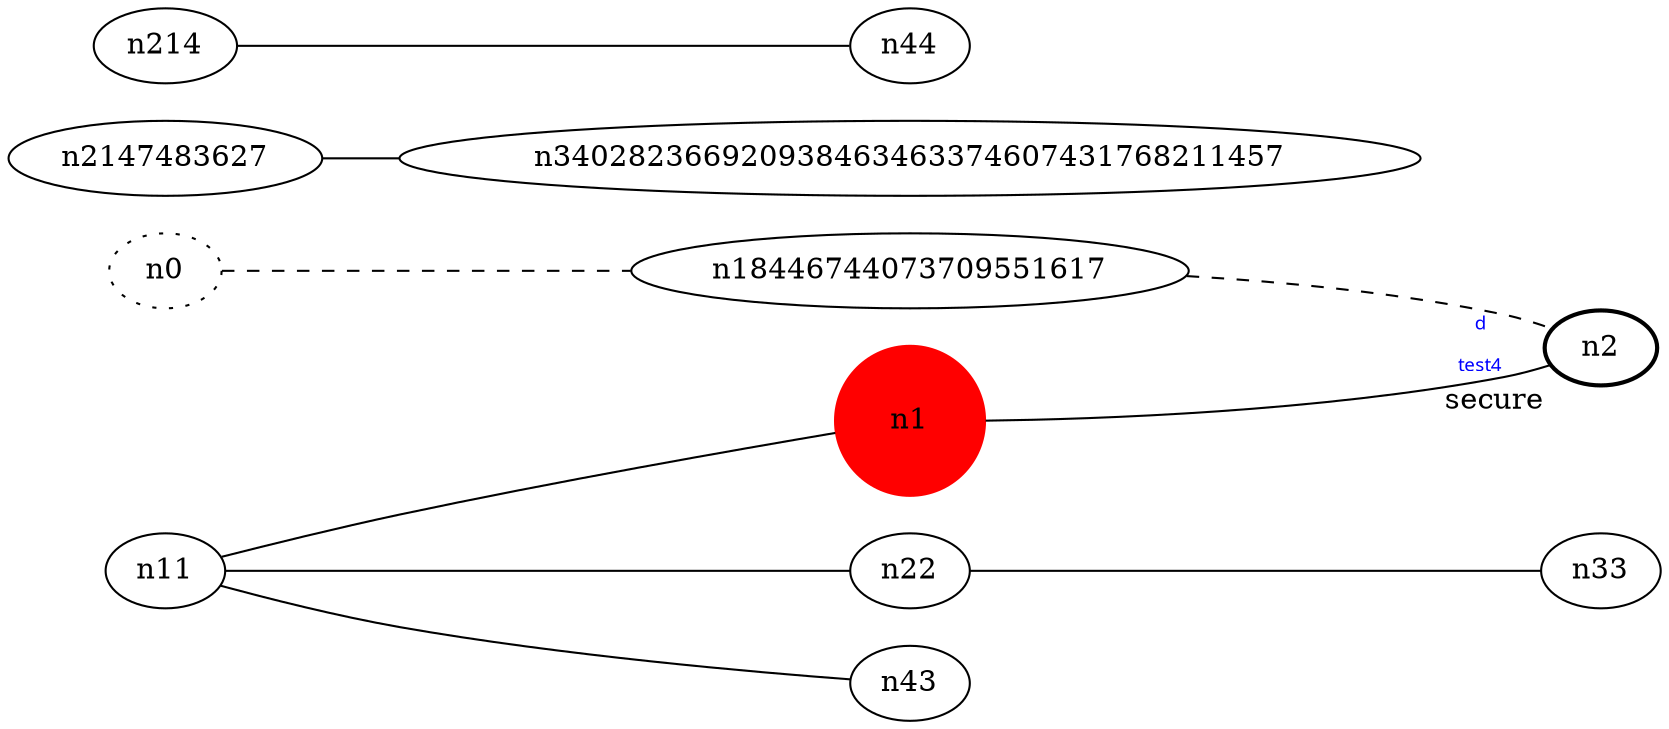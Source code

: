graph test4 {
	rankdir=LR;
	fontcolor=blue; /* c1; c1; c0 -- c1 */
	n0 [style=dotted, fillcolor="#123456"]; // c257; c3; c2 -- c3
	n1 [height=1, width=1, color=red, style=filled];
	n2 [style=bold, xlabel="secure"];
	n0 -- n18446744073709551617 -- n2[style=dashed];
	n1 -- n2 [fontname="comic sans", label="d\n\l\G", fontcolor=blue, fontcolor=blue, fontsize=9];
	n11 -- n22;
	n11 -- n1;
	n11 -- n43;
	n22 -- n33;
	n2147483627 -- n340282366920938463463374607431768211457;
	n214 -- n44;
}
